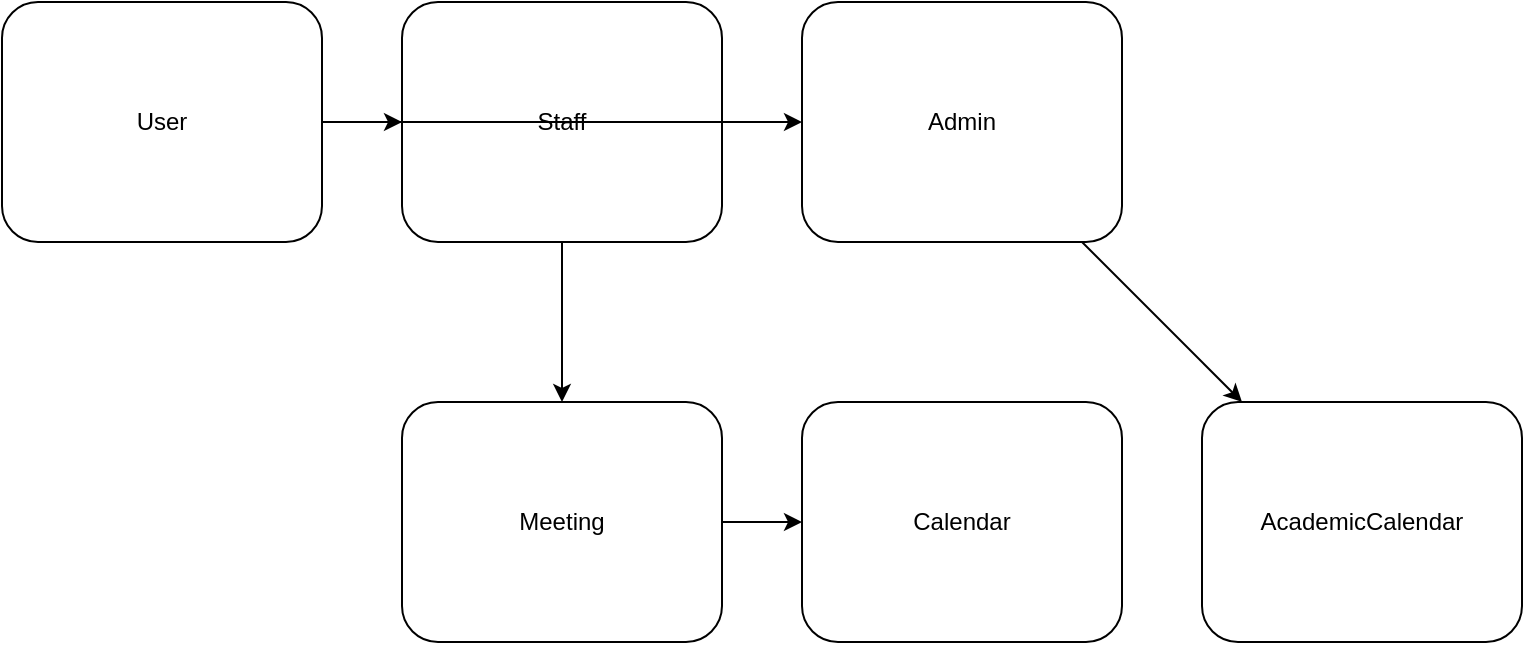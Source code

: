 <?xml version="1.0" encoding="UTF-8"?>
<mxGraphModel dx="1078" dy="677" grid="1" gridSize="10" guides="1" tooltips="1" connect="1" arrows="1" fold="1" page="1" pageScale="1" pageWidth="827" pageHeight="1169" math="0" shadow="0">
  <root>
    <mxCell id="0" />
    <mxCell id="1" parent="0" />
    
    <!-- User Class -->
    <mxCell id="2" value="User" style="rounded=1;whiteSpace=wrap;html=1;" vertex="1" parent="1">
      <mxGeometry x="100" y="100" width="160" height="120" as="geometry" />
    </mxCell>
    
    <!-- Staff Class -->
    <mxCell id="3" value="Staff" style="rounded=1;whiteSpace=wrap;html=1;" vertex="1" parent="1">
      <mxGeometry x="300" y="100" width="160" height="120" as="geometry" />
    </mxCell>
    
    <!-- Admin Class -->
    <mxCell id="4" value="Admin" style="rounded=1;whiteSpace=wrap;html=1;" vertex="1" parent="1">
      <mxGeometry x="500" y="100" width="160" height="120" as="geometry" />
    </mxCell>
    
    <!-- Meeting Class -->
    <mxCell id="5" value="Meeting" style="rounded=1;whiteSpace=wrap;html=1;" vertex="1" parent="1">
      <mxGeometry x="300" y="300" width="160" height="120" as="geometry" />
    </mxCell>
    
    <!-- Calendar Class -->
    <mxCell id="6" value="Calendar" style="rounded=1;whiteSpace=wrap;html=1;" vertex="1" parent="1">
      <mxGeometry x="500" y="300" width="160" height="120" as="geometry" />
    </mxCell>
    
    <!-- AcademicCalendar Class -->
    <mxCell id="7" value="AcademicCalendar" style="rounded=1;whiteSpace=wrap;html=1;" vertex="1" parent="1">
      <mxGeometry x="700" y="300" width="160" height="120" as="geometry" />
    </mxCell>
    
    <!-- Relationships -->
    <mxCell id="8" edge="1" source="2" target="3" parent="1">
      <mxGeometry relative="1" as="geometry" />
    </mxCell>
    
    <mxCell id="9" edge="1" source="2" target="4" parent="1">
      <mxGeometry relative="1" as="geometry" />
    </mxCell>
    
    <mxCell id="10" edge="1" source="3" target="5" parent="1">
      <mxGeometry relative="1" as="geometry" />
    </mxCell>
    
    <mxCell id="11" edge="1" source="5" target="6" parent="1">
      <mxGeometry relative="1" as="geometry" />
    </mxCell>
    
    <mxCell id="12" edge="1" source="4" target="7" parent="1">
      <mxGeometry relative="1" as="geometry" />
    </mxCell>
  </root>
</mxGraphModel>
